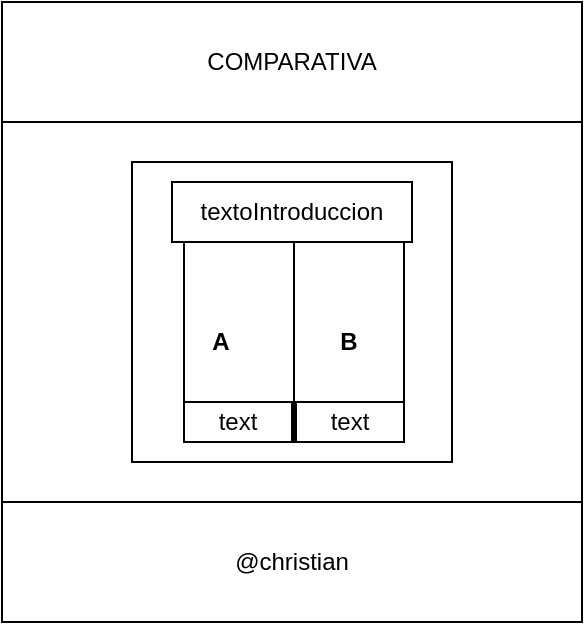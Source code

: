 <mxfile version="22.1.17" type="device">
  <diagram name="Página-1" id="hvAaGk4Yln3qoBOfhNzv">
    <mxGraphModel dx="1042" dy="617" grid="1" gridSize="10" guides="1" tooltips="1" connect="1" arrows="1" fold="1" page="1" pageScale="1" pageWidth="827" pageHeight="1169" math="0" shadow="0">
      <root>
        <mxCell id="0" />
        <mxCell id="1" parent="0" />
        <mxCell id="BgzgWV8876Qub55LCPH5-1" value="" style="rounded=0;whiteSpace=wrap;html=1;" vertex="1" parent="1">
          <mxGeometry x="240" y="140" width="290" height="310" as="geometry" />
        </mxCell>
        <mxCell id="BgzgWV8876Qub55LCPH5-2" value="COMPARATIVA" style="rounded=0;whiteSpace=wrap;html=1;" vertex="1" parent="1">
          <mxGeometry x="240" y="140" width="290" height="60" as="geometry" />
        </mxCell>
        <mxCell id="BgzgWV8876Qub55LCPH5-3" value="@christian" style="rounded=0;whiteSpace=wrap;html=1;" vertex="1" parent="1">
          <mxGeometry x="240" y="390" width="290" height="60" as="geometry" />
        </mxCell>
        <mxCell id="BgzgWV8876Qub55LCPH5-11" value="" style="group" vertex="1" connectable="0" parent="1">
          <mxGeometry x="305" y="220" width="160" height="150" as="geometry" />
        </mxCell>
        <mxCell id="BgzgWV8876Qub55LCPH5-5" value="" style="rounded=0;whiteSpace=wrap;html=1;container=1;" vertex="1" parent="BgzgWV8876Qub55LCPH5-11">
          <mxGeometry width="160" height="150" as="geometry" />
        </mxCell>
        <mxCell id="BgzgWV8876Qub55LCPH5-6" value="textoIntroduccion" style="rounded=0;whiteSpace=wrap;html=1;" vertex="1" parent="BgzgWV8876Qub55LCPH5-11">
          <mxGeometry x="20" y="10" width="120" height="30" as="geometry" />
        </mxCell>
        <mxCell id="BgzgWV8876Qub55LCPH5-8" value="A&lt;span style=&quot;white-space: pre;&quot;&gt;&#x9;&lt;/span&gt;" style="rounded=0;whiteSpace=wrap;html=1;fontStyle=1" vertex="1" parent="BgzgWV8876Qub55LCPH5-11">
          <mxGeometry x="26" y="40" width="55" height="100" as="geometry" />
        </mxCell>
        <mxCell id="BgzgWV8876Qub55LCPH5-9" value="&lt;b&gt;B&lt;/b&gt;" style="rounded=0;whiteSpace=wrap;html=1;" vertex="1" parent="BgzgWV8876Qub55LCPH5-11">
          <mxGeometry x="81" y="40" width="55" height="100" as="geometry" />
        </mxCell>
        <mxCell id="BgzgWV8876Qub55LCPH5-13" value="text" style="rounded=0;whiteSpace=wrap;html=1;" vertex="1" parent="BgzgWV8876Qub55LCPH5-11">
          <mxGeometry x="26" y="120" width="54" height="20" as="geometry" />
        </mxCell>
        <mxCell id="BgzgWV8876Qub55LCPH5-21" value="text" style="rounded=0;whiteSpace=wrap;html=1;" vertex="1" parent="BgzgWV8876Qub55LCPH5-11">
          <mxGeometry x="82" y="120" width="54" height="20" as="geometry" />
        </mxCell>
      </root>
    </mxGraphModel>
  </diagram>
</mxfile>

